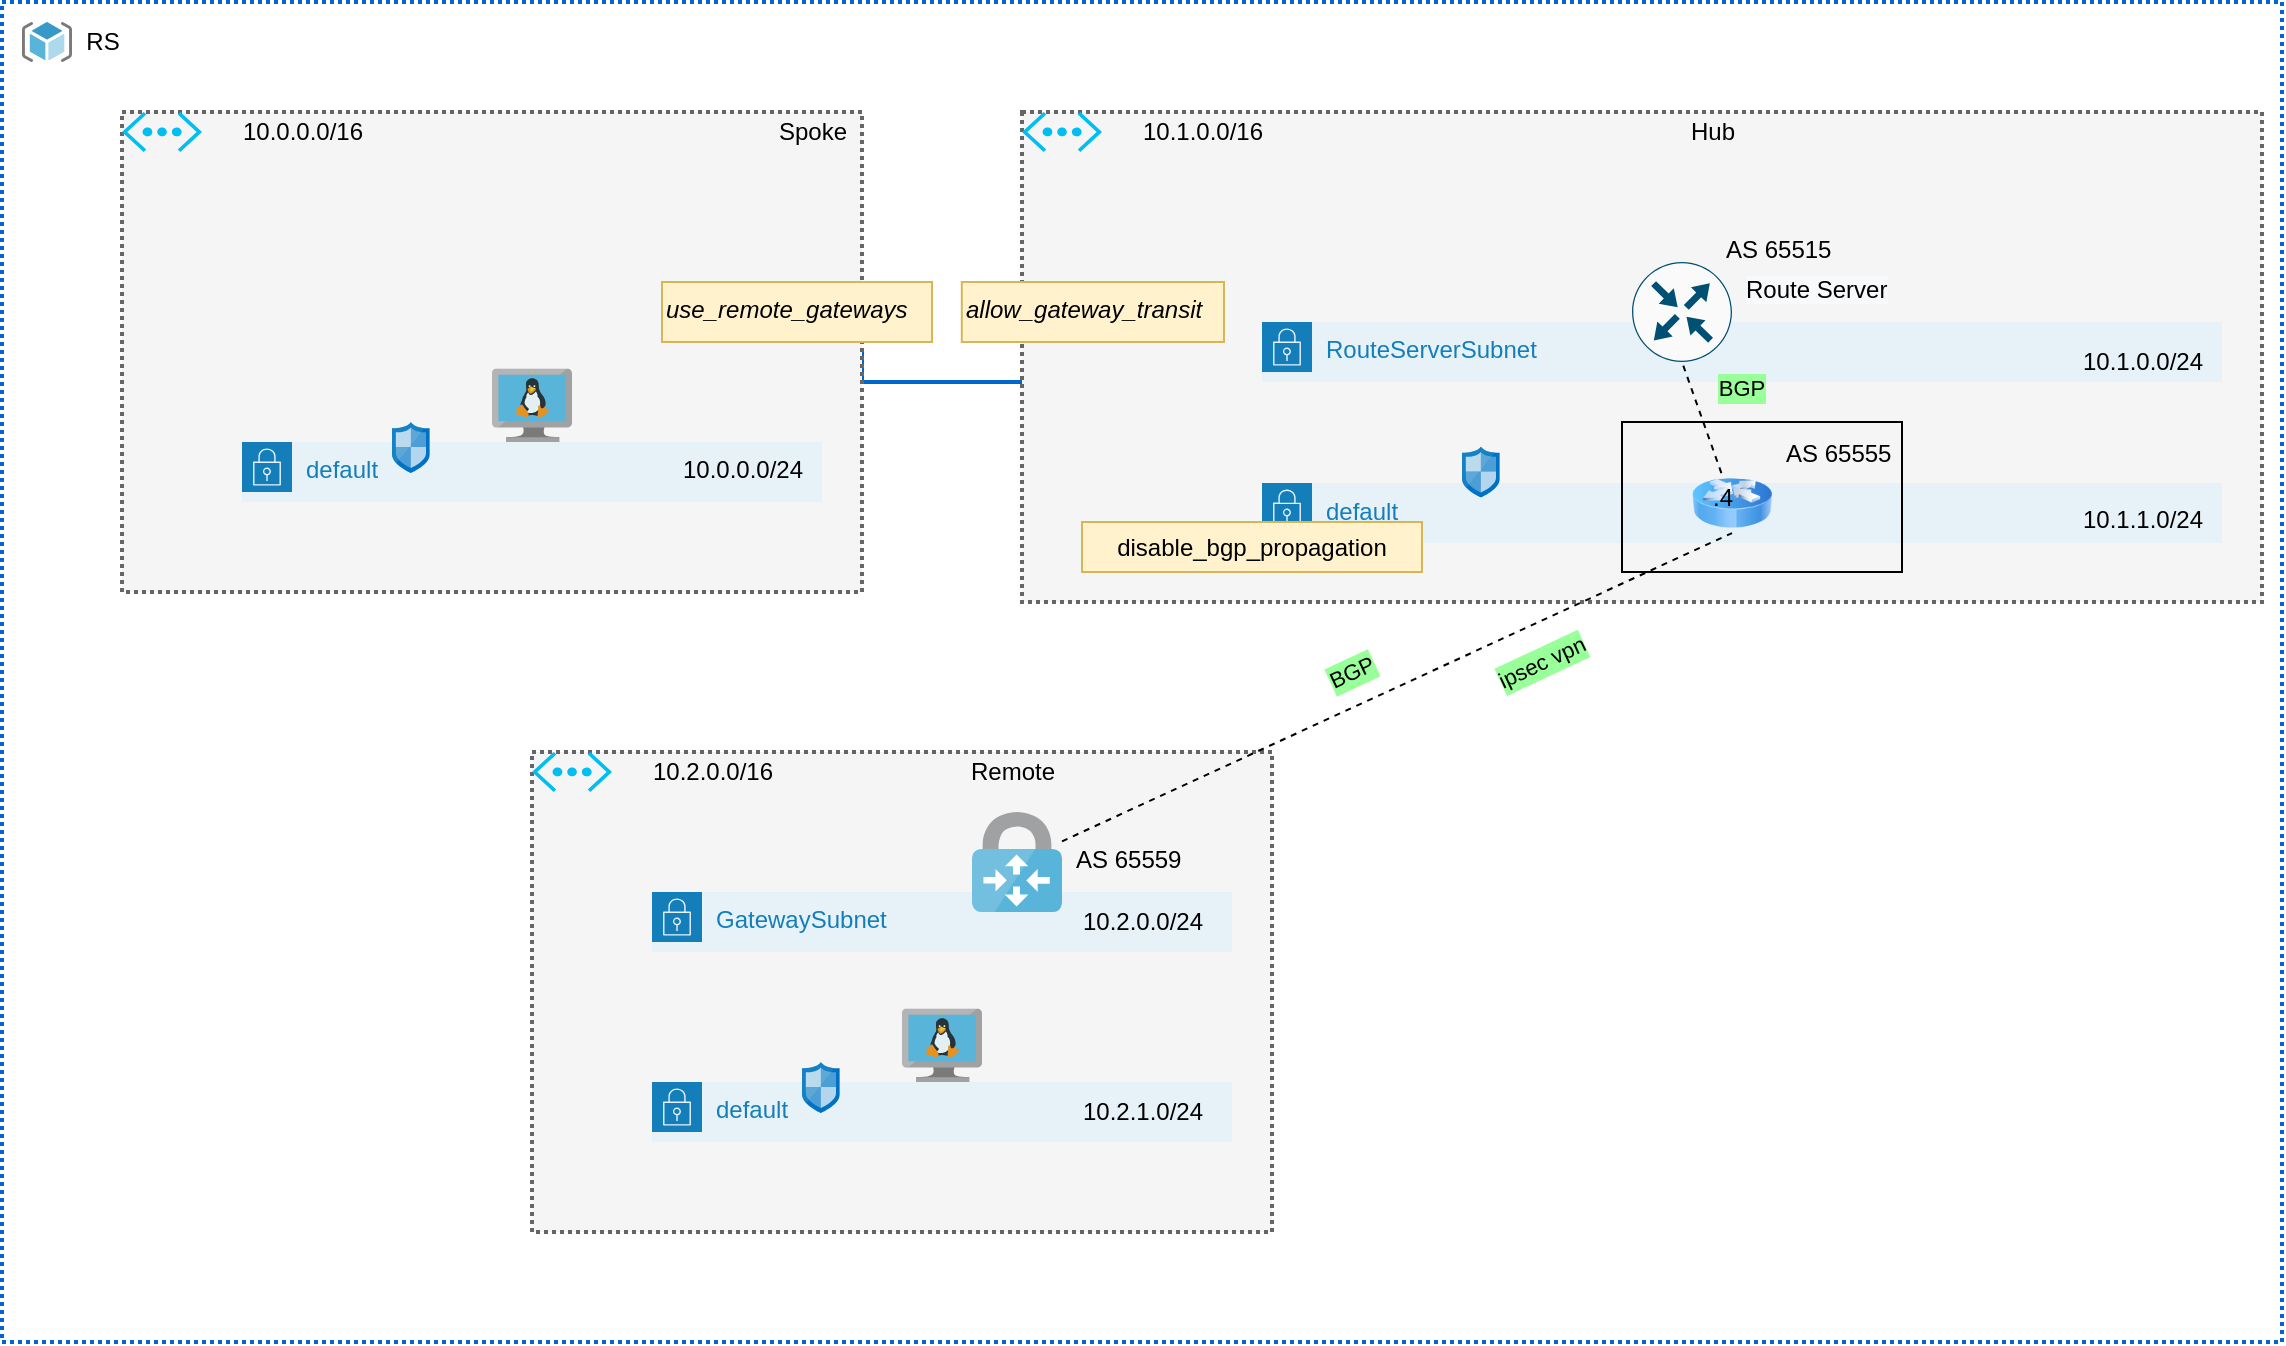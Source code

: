 <mxfile version="15.4.0" type="device" pages="2"><diagram id="hR2VdNrIBjLnMXKwm23U" name="Main Topology"><mxGraphModel dx="2379" dy="1035" grid="1" gridSize="10" guides="1" tooltips="1" connect="1" arrows="1" fold="1" page="1" pageScale="1" pageWidth="850" pageHeight="1100" math="0" shadow="0"><root><mxCell id="0"/><mxCell id="1" parent="0"/><mxCell id="ZIYtXUw6ZxtMS1BVnvs7-1" value="" style="whiteSpace=wrap;html=1;dashed=1;strokeColor=#0066CC;strokeWidth=2;dashPattern=1 1;" parent="1" vertex="1"><mxGeometry x="-50" y="40" width="1140" height="670" as="geometry"/></mxCell><mxCell id="_tkcmpxjTreQOgK2wmGO-6" value="" style="whiteSpace=wrap;html=1;dashed=1;strokeWidth=2;dashPattern=1 1;strokeColor=#666666;fillColor=#f5f5f5;fontColor=#333333;" parent="1" vertex="1"><mxGeometry x="460" y="95" width="620" height="245" as="geometry"/></mxCell><mxCell id="_tkcmpxjTreQOgK2wmGO-2" value="" style="verticalLabelPosition=bottom;html=1;verticalAlign=top;align=center;strokeColor=none;fillColor=#00BEF2;shape=mxgraph.azure.virtual_network;pointerEvents=1;dashed=1;" parent="1" vertex="1"><mxGeometry x="460" y="95" width="40" height="20" as="geometry"/></mxCell><mxCell id="_tkcmpxjTreQOgK2wmGO-4" value="default" style="points=[[0,0],[0.25,0],[0.5,0],[0.75,0],[1,0],[1,0.25],[1,0.5],[1,0.75],[1,1],[0.75,1],[0.5,1],[0.25,1],[0,1],[0,0.75],[0,0.5],[0,0.25]];outlineConnect=0;gradientColor=none;html=1;whiteSpace=wrap;fontSize=12;fontStyle=0;shape=mxgraph.aws4.group;grIcon=mxgraph.aws4.group_security_group;grStroke=0;strokeColor=#147EBA;fillColor=#E6F2F8;verticalAlign=top;align=left;spacingLeft=30;fontColor=#147EBA;dashed=0;" parent="1" vertex="1"><mxGeometry x="580" y="280.53" width="480" height="30" as="geometry"/></mxCell><mxCell id="oY91jSkAHwcCvUIe2e4h-7" style="edgeStyle=orthogonalEdgeStyle;rounded=0;orthogonalLoop=1;jettySize=auto;html=1;exitX=1;exitY=0.5;exitDx=0;exitDy=0;endArrow=none;endFill=0;strokeWidth=2;strokeColor=#0066CC;" parent="1" source="_tkcmpxjTreQOgK2wmGO-7" target="_tkcmpxjTreQOgK2wmGO-6" edge="1"><mxGeometry relative="1" as="geometry"><Array as="points"><mxPoint x="380" y="230"/></Array></mxGeometry></mxCell><mxCell id="_tkcmpxjTreQOgK2wmGO-7" value="" style="whiteSpace=wrap;html=1;dashed=1;strokeWidth=2;dashPattern=1 1;strokeColor=#666666;fillColor=#f5f5f5;fontColor=#333333;" parent="1" vertex="1"><mxGeometry x="10" y="95" width="370" height="240" as="geometry"/></mxCell><mxCell id="_tkcmpxjTreQOgK2wmGO-8" value="" style="verticalLabelPosition=bottom;html=1;verticalAlign=top;align=center;strokeColor=none;fillColor=#00BEF2;shape=mxgraph.azure.virtual_network;pointerEvents=1;dashed=1;" parent="1" vertex="1"><mxGeometry x="10" y="95" width="40" height="20" as="geometry"/></mxCell><mxCell id="_tkcmpxjTreQOgK2wmGO-10" value="default" style="points=[[0,0],[0.25,0],[0.5,0],[0.75,0],[1,0],[1,0.25],[1,0.5],[1,0.75],[1,1],[0.75,1],[0.5,1],[0.25,1],[0,1],[0,0.75],[0,0.5],[0,0.25]];outlineConnect=0;gradientColor=none;html=1;whiteSpace=wrap;fontSize=12;fontStyle=0;shape=mxgraph.aws4.group;grIcon=mxgraph.aws4.group_security_group;grStroke=0;strokeColor=#147EBA;fillColor=#E6F2F8;verticalAlign=top;align=left;spacingLeft=30;fontColor=#147EBA;dashed=0;" parent="1" vertex="1"><mxGeometry x="70" y="260" width="290" height="30" as="geometry"/></mxCell><mxCell id="_tkcmpxjTreQOgK2wmGO-11" value="" style="aspect=fixed;html=1;points=[];align=center;image;fontSize=12;image=img/lib/mscae/VM_Linux.svg;dashed=1;" parent="1" vertex="1"><mxGeometry x="195" y="223.2" width="40" height="36.8" as="geometry"/></mxCell><mxCell id="_tkcmpxjTreQOgK2wmGO-14" value="10.1.0.0/16" style="text;html=1;resizable=0;autosize=1;align=center;verticalAlign=middle;points=[];fillColor=none;strokeColor=none;rounded=0;dashed=1;" parent="1" vertex="1"><mxGeometry x="510" y="95" width="80" height="20" as="geometry"/></mxCell><mxCell id="_tkcmpxjTreQOgK2wmGO-15" value="10.0.0.0/16" style="text;html=1;resizable=0;autosize=1;align=center;verticalAlign=middle;points=[];fillColor=none;strokeColor=none;rounded=0;dashed=1;" parent="1" vertex="1"><mxGeometry x="60" y="95" width="80" height="20" as="geometry"/></mxCell><mxCell id="_tkcmpxjTreQOgK2wmGO-17" value="10.1.1.0/24" style="text;html=1;resizable=0;autosize=1;align=center;verticalAlign=middle;points=[];fillColor=none;strokeColor=none;rounded=0;dashed=1;" parent="1" vertex="1"><mxGeometry x="980" y="288.93" width="80" height="20" as="geometry"/></mxCell><mxCell id="_tkcmpxjTreQOgK2wmGO-19" value="10.0.0.0/24" style="text;html=1;resizable=0;autosize=1;align=center;verticalAlign=middle;points=[];fillColor=none;strokeColor=none;rounded=0;dashed=1;" parent="1" vertex="1"><mxGeometry x="280" y="263.93" width="80" height="20" as="geometry"/></mxCell><mxCell id="_tkcmpxjTreQOgK2wmGO-20" value="Hub" style="text;html=1;resizable=0;autosize=1;align=center;verticalAlign=middle;points=[];fillColor=none;strokeColor=none;rounded=0;dashed=1;" parent="1" vertex="1"><mxGeometry x="785" y="95" width="40" height="20" as="geometry"/></mxCell><mxCell id="_tkcmpxjTreQOgK2wmGO-21" value="Spoke" style="text;html=1;resizable=0;autosize=1;align=center;verticalAlign=middle;points=[];fillColor=none;strokeColor=none;rounded=0;dashed=1;" parent="1" vertex="1"><mxGeometry x="330" y="95" width="50" height="20" as="geometry"/></mxCell><mxCell id="ZIYtXUw6ZxtMS1BVnvs7-2" value="" style="sketch=0;aspect=fixed;html=1;points=[];align=center;image;fontSize=12;image=img/lib/mscae/ResourceGroup.svg;strokeColor=#004C99;" parent="1" vertex="1"><mxGeometry x="-40" y="50" width="25" height="20" as="geometry"/></mxCell><mxCell id="ZIYtXUw6ZxtMS1BVnvs7-3" value="RS" style="text;html=1;resizable=0;autosize=1;align=center;verticalAlign=middle;points=[];fillColor=none;strokeColor=none;rounded=0;dashed=1;" parent="1" vertex="1"><mxGeometry x="-15" y="50" width="30" height="20" as="geometry"/></mxCell><mxCell id="wDdekBB73zgxsxhP_Au2-6" value="" style="sketch=0;aspect=fixed;html=1;points=[];align=center;image;fontSize=12;image=img/lib/mscae/Network_Security_Groups_Classic.svg;" parent="1" vertex="1"><mxGeometry x="145" y="250" width="18.9" height="25.53" as="geometry"/></mxCell><mxCell id="wDdekBB73zgxsxhP_Au2-7" value="" style="sketch=0;aspect=fixed;html=1;points=[];align=center;image;fontSize=12;image=img/lib/mscae/Network_Security_Groups_Classic.svg;" parent="1" vertex="1"><mxGeometry x="680" y="262.23" width="18.9" height="25.53" as="geometry"/></mxCell><mxCell id="oY91jSkAHwcCvUIe2e4h-4" value="RouteServerSubnet" style="points=[[0,0],[0.25,0],[0.5,0],[0.75,0],[1,0],[1,0.25],[1,0.5],[1,0.75],[1,1],[0.75,1],[0.5,1],[0.25,1],[0,1],[0,0.75],[0,0.5],[0,0.25]];outlineConnect=0;gradientColor=none;html=1;whiteSpace=wrap;fontSize=12;fontStyle=0;shape=mxgraph.aws4.group;grIcon=mxgraph.aws4.group_security_group;grStroke=0;strokeColor=#147EBA;fillColor=#E6F2F8;verticalAlign=top;align=left;spacingLeft=30;fontColor=#147EBA;dashed=0;" parent="1" vertex="1"><mxGeometry x="580" y="200" width="480" height="30" as="geometry"/></mxCell><mxCell id="oY91jSkAHwcCvUIe2e4h-6" value="" style="sketch=0;points=[[0.5,0,0],[1,0.5,0],[0.5,1,0],[0,0.5,0],[0.145,0.145,0],[0.856,0.145,0],[0.855,0.856,0],[0.145,0.855,0]];verticalLabelPosition=bottom;html=1;verticalAlign=top;aspect=fixed;align=center;pointerEvents=1;shape=mxgraph.cisco19.rect;prIcon=router;fillColor=#FAFAFA;strokeColor=#005073;" parent="1" vertex="1"><mxGeometry x="765" y="170" width="50" height="50" as="geometry"/></mxCell><mxCell id="oY91jSkAHwcCvUIe2e4h-8" value="10.1.0.0/24" style="text;html=1;resizable=0;autosize=1;align=center;verticalAlign=middle;points=[];fillColor=none;strokeColor=none;rounded=0;dashed=1;" parent="1" vertex="1"><mxGeometry x="980" y="210.0" width="80" height="20" as="geometry"/></mxCell><mxCell id="oY91jSkAHwcCvUIe2e4h-10" value="" style="whiteSpace=wrap;html=1;dashed=1;strokeWidth=2;dashPattern=1 1;strokeColor=#666666;fillColor=#f5f5f5;fontColor=#333333;" parent="1" vertex="1"><mxGeometry x="215" y="415" width="370" height="240" as="geometry"/></mxCell><mxCell id="oY91jSkAHwcCvUIe2e4h-11" value="" style="verticalLabelPosition=bottom;html=1;verticalAlign=top;align=center;strokeColor=none;fillColor=#00BEF2;shape=mxgraph.azure.virtual_network;pointerEvents=1;dashed=1;" parent="1" vertex="1"><mxGeometry x="215" y="415" width="40" height="20" as="geometry"/></mxCell><mxCell id="oY91jSkAHwcCvUIe2e4h-12" value="default" style="points=[[0,0],[0.25,0],[0.5,0],[0.75,0],[1,0],[1,0.25],[1,0.5],[1,0.75],[1,1],[0.75,1],[0.5,1],[0.25,1],[0,1],[0,0.75],[0,0.5],[0,0.25]];outlineConnect=0;gradientColor=none;html=1;whiteSpace=wrap;fontSize=12;fontStyle=0;shape=mxgraph.aws4.group;grIcon=mxgraph.aws4.group_security_group;grStroke=0;strokeColor=#147EBA;fillColor=#E6F2F8;verticalAlign=top;align=left;spacingLeft=30;fontColor=#147EBA;dashed=0;" parent="1" vertex="1"><mxGeometry x="275" y="580" width="290" height="30" as="geometry"/></mxCell><mxCell id="oY91jSkAHwcCvUIe2e4h-13" value="" style="aspect=fixed;html=1;points=[];align=center;image;fontSize=12;image=img/lib/mscae/VM_Linux.svg;dashed=1;" parent="1" vertex="1"><mxGeometry x="400" y="543.2" width="40" height="36.8" as="geometry"/></mxCell><mxCell id="oY91jSkAHwcCvUIe2e4h-14" value="10.2.0.0/16" style="text;html=1;resizable=0;autosize=1;align=center;verticalAlign=middle;points=[];fillColor=none;strokeColor=none;rounded=0;dashed=1;" parent="1" vertex="1"><mxGeometry x="265" y="415" width="80" height="20" as="geometry"/></mxCell><mxCell id="oY91jSkAHwcCvUIe2e4h-15" value="10.2.1.0/24" style="text;html=1;resizable=0;autosize=1;align=center;verticalAlign=middle;points=[];fillColor=none;strokeColor=none;rounded=0;dashed=1;" parent="1" vertex="1"><mxGeometry x="480" y="585" width="80" height="20" as="geometry"/></mxCell><mxCell id="oY91jSkAHwcCvUIe2e4h-16" value="Remote" style="text;html=1;resizable=0;autosize=1;align=center;verticalAlign=middle;points=[];fillColor=none;strokeColor=none;rounded=0;dashed=1;" parent="1" vertex="1"><mxGeometry x="425" y="415" width="60" height="20" as="geometry"/></mxCell><mxCell id="oY91jSkAHwcCvUIe2e4h-17" value="" style="sketch=0;aspect=fixed;html=1;points=[];align=center;image;fontSize=12;image=img/lib/mscae/Network_Security_Groups_Classic.svg;" parent="1" vertex="1"><mxGeometry x="350" y="570" width="18.9" height="25.53" as="geometry"/></mxCell><mxCell id="oY91jSkAHwcCvUIe2e4h-18" value="GatewaySubnet" style="points=[[0,0],[0.25,0],[0.5,0],[0.75,0],[1,0],[1,0.25],[1,0.5],[1,0.75],[1,1],[0.75,1],[0.5,1],[0.25,1],[0,1],[0,0.75],[0,0.5],[0,0.25]];outlineConnect=0;gradientColor=none;html=1;whiteSpace=wrap;fontSize=12;fontStyle=0;shape=mxgraph.aws4.group;grIcon=mxgraph.aws4.group_security_group;grStroke=0;strokeColor=#147EBA;fillColor=#E6F2F8;verticalAlign=top;align=left;spacingLeft=30;fontColor=#147EBA;dashed=0;" parent="1" vertex="1"><mxGeometry x="275" y="485" width="290" height="30" as="geometry"/></mxCell><mxCell id="65cIQ_zys58EJ9Qwk1Dv-2" style="rounded=0;orthogonalLoop=1;jettySize=auto;html=1;entryX=0.5;entryY=1;entryDx=0;entryDy=0;endArrow=none;endFill=0;dashed=1;" parent="1" source="oY91jSkAHwcCvUIe2e4h-19" target="65cIQ_zys58EJ9Qwk1Dv-1" edge="1"><mxGeometry relative="1" as="geometry"/></mxCell><mxCell id="oY91jSkAHwcCvUIe2e4h-19" value="" style="sketch=0;aspect=fixed;html=1;points=[];align=center;image;fontSize=12;image=img/lib/mscae/VPN_Gateway.svg;" parent="1" vertex="1"><mxGeometry x="435" y="445" width="45" height="50" as="geometry"/></mxCell><mxCell id="65cIQ_zys58EJ9Qwk1Dv-3" style="edgeStyle=none;rounded=0;orthogonalLoop=1;jettySize=auto;html=1;entryX=0.5;entryY=1;entryDx=0;entryDy=0;entryPerimeter=0;endArrow=none;endFill=0;dashed=1;" parent="1" source="65cIQ_zys58EJ9Qwk1Dv-1" target="oY91jSkAHwcCvUIe2e4h-6" edge="1"><mxGeometry relative="1" as="geometry"/></mxCell><mxCell id="65cIQ_zys58EJ9Qwk1Dv-1" value="" style="image;html=1;image=img/lib/clip_art/networking/Router_Icon_128x128.png" parent="1" vertex="1"><mxGeometry x="795" y="275.53" width="40" height="30" as="geometry"/></mxCell><mxCell id="65cIQ_zys58EJ9Qwk1Dv-6" value="&lt;span style=&quot;color: rgb(0, 0, 0); font-family: helvetica; font-size: 12px; font-style: normal; font-weight: 400; letter-spacing: normal; text-align: center; text-indent: 0px; text-transform: none; word-spacing: 0px; background-color: rgb(248, 249, 250); display: inline; float: none;&quot;&gt;Route Server&lt;/span&gt;" style="text;whiteSpace=wrap;html=1;" parent="1" vertex="1"><mxGeometry x="820" y="170" width="80" height="20" as="geometry"/></mxCell><mxCell id="65cIQ_zys58EJ9Qwk1Dv-7" value="10.2.0.0/24" style="text;html=1;resizable=0;autosize=1;align=center;verticalAlign=middle;points=[];fillColor=none;strokeColor=none;rounded=0;dashed=1;" parent="1" vertex="1"><mxGeometry x="480" y="490" width="80" height="20" as="geometry"/></mxCell><mxCell id="65cIQ_zys58EJ9Qwk1Dv-9" value="&lt;span style=&quot;color: rgb(0, 0, 0); font-family: helvetica; font-size: 11px; font-style: normal; font-weight: 400; letter-spacing: normal; text-indent: 0px; text-transform: none; word-spacing: 0px; display: inline; float: none;&quot;&gt;ipsec vpn&lt;/span&gt;" style="text;whiteSpace=wrap;html=1;align=center;verticalAlign=middle;labelBackgroundColor=#99FF99;rotation=-25;" parent="1" vertex="1"><mxGeometry x="685" y="360" width="70" height="20" as="geometry"/></mxCell><mxCell id="65cIQ_zys58EJ9Qwk1Dv-12" value="&lt;span style=&quot;color: rgb(0 , 0 , 0) ; font-family: &amp;#34;helvetica&amp;#34; ; font-size: 11px ; font-style: normal ; font-weight: 400 ; letter-spacing: normal ; text-indent: 0px ; text-transform: none ; word-spacing: 0px ; display: inline ; float: none&quot;&gt;BGP&lt;/span&gt;" style="text;whiteSpace=wrap;html=1;align=center;verticalAlign=middle;labelBackgroundColor=#99FF99;" parent="1" vertex="1"><mxGeometry x="785" y="223.2" width="70" height="20" as="geometry"/></mxCell><mxCell id="CfrweWxzKQsccrlvpEa9-6" value=".4" style="text;html=1;resizable=0;autosize=1;align=center;verticalAlign=middle;points=[];fillColor=none;strokeColor=none;rounded=0;" parent="1" vertex="1"><mxGeometry x="795" y="277.5" width="30" height="20" as="geometry"/></mxCell><mxCell id="8oU8XLISxAdvrGOjObN9-2" value="AS 65559" style="text;whiteSpace=wrap;html=1;" parent="1" vertex="1"><mxGeometry x="485" y="455" width="60" height="30" as="geometry"/></mxCell><mxCell id="8oU8XLISxAdvrGOjObN9-3" value="AS 65555" style="text;whiteSpace=wrap;html=1;" parent="1" vertex="1"><mxGeometry x="840" y="251.6" width="60" height="30" as="geometry"/></mxCell><mxCell id="8oU8XLISxAdvrGOjObN9-4" value="" style="whiteSpace=wrap;html=1;fillColor=none;" parent="1" vertex="1"><mxGeometry x="760" y="250" width="140" height="75" as="geometry"/></mxCell><mxCell id="8oU8XLISxAdvrGOjObN9-5" value="&lt;span style=&quot;color: rgb(0 , 0 , 0) ; font-family: &amp;#34;helvetica&amp;#34; ; font-size: 11px ; font-style: normal ; font-weight: 400 ; letter-spacing: normal ; text-indent: 0px ; text-transform: none ; word-spacing: 0px ; display: inline ; float: none&quot;&gt;BGP&lt;/span&gt;" style="text;whiteSpace=wrap;html=1;align=center;verticalAlign=middle;labelBackgroundColor=#99FF99;rotation=-25;" parent="1" vertex="1"><mxGeometry x="590" y="365" width="70" height="20" as="geometry"/></mxCell><mxCell id="8oU8XLISxAdvrGOjObN9-6" value="AS 65515" style="text;whiteSpace=wrap;html=1;" parent="1" vertex="1"><mxGeometry x="810" y="150" width="60" height="30" as="geometry"/></mxCell><mxCell id="m-0o124MpEbIcC7JrP3x-2" value="use_remote_gateways" style="text;whiteSpace=wrap;html=1;fontStyle=2;fillColor=#fff2cc;strokeColor=#d6b656;" vertex="1" parent="1"><mxGeometry x="280" y="180" width="135" height="30" as="geometry"/></mxCell><mxCell id="m-0o124MpEbIcC7JrP3x-4" value="allow_gateway_transit" style="text;whiteSpace=wrap;html=1;fontStyle=2;fillColor=#fff2cc;strokeColor=#d6b656;" vertex="1" parent="1"><mxGeometry x="429.9" y="180" width="131.1" height="30" as="geometry"/></mxCell><mxCell id="m-0o124MpEbIcC7JrP3x-5" value="disable_bgp_propagation" style="whiteSpace=wrap;html=1;fillColor=#fff2cc;strokeColor=#d6b656;" vertex="1" parent="1"><mxGeometry x="490" y="300" width="170" height="25" as="geometry"/></mxCell></root></mxGraphModel></diagram><diagram id="kfN6UeuT7KhL0j2yO7pN" name="Default Route"><mxGraphModel dx="1259" dy="1076" grid="1" gridSize="10" guides="1" tooltips="1" connect="1" arrows="1" fold="1" page="1" pageScale="1" pageWidth="850" pageHeight="1100" math="0" shadow="0"><root><mxCell id="t3_YcBTurmadjrwCWqQb-0"/><mxCell id="t3_YcBTurmadjrwCWqQb-1" parent="t3_YcBTurmadjrwCWqQb-0"/><mxCell id="VGM-Mk77CD5rtXH_1FjX-0" value="" style="whiteSpace=wrap;html=1;dashed=1;strokeColor=#0066CC;strokeWidth=2;dashPattern=1 1;" vertex="1" parent="t3_YcBTurmadjrwCWqQb-1"><mxGeometry x="70" y="240" width="1170" height="350" as="geometry"/></mxCell><mxCell id="VGM-Mk77CD5rtXH_1FjX-1" value="" style="whiteSpace=wrap;html=1;dashed=1;strokeWidth=2;dashPattern=1 1;strokeColor=#666666;fillColor=#f5f5f5;fontColor=#333333;" vertex="1" parent="t3_YcBTurmadjrwCWqQb-1"><mxGeometry x="580" y="295" width="620" height="240" as="geometry"/></mxCell><mxCell id="VGM-Mk77CD5rtXH_1FjX-2" value="" style="verticalLabelPosition=bottom;html=1;verticalAlign=top;align=center;strokeColor=none;fillColor=#00BEF2;shape=mxgraph.azure.virtual_network;pointerEvents=1;dashed=1;" vertex="1" parent="t3_YcBTurmadjrwCWqQb-1"><mxGeometry x="580" y="295" width="40" height="20" as="geometry"/></mxCell><mxCell id="VGM-Mk77CD5rtXH_1FjX-3" value="default" style="points=[[0,0],[0.25,0],[0.5,0],[0.75,0],[1,0],[1,0.25],[1,0.5],[1,0.75],[1,1],[0.75,1],[0.5,1],[0.25,1],[0,1],[0,0.75],[0,0.5],[0,0.25]];outlineConnect=0;gradientColor=none;html=1;whiteSpace=wrap;fontSize=12;fontStyle=0;shape=mxgraph.aws4.group;grIcon=mxgraph.aws4.group_security_group;grStroke=0;strokeColor=#147EBA;fillColor=#E6F2F8;verticalAlign=top;align=left;spacingLeft=30;fontColor=#147EBA;dashed=0;" vertex="1" parent="t3_YcBTurmadjrwCWqQb-1"><mxGeometry x="600" y="480.53" width="580" height="30" as="geometry"/></mxCell><mxCell id="VGM-Mk77CD5rtXH_1FjX-4" style="edgeStyle=orthogonalEdgeStyle;rounded=0;orthogonalLoop=1;jettySize=auto;html=1;exitX=1;exitY=0.5;exitDx=0;exitDy=0;endArrow=none;endFill=0;strokeWidth=2;strokeColor=#0066CC;" edge="1" parent="t3_YcBTurmadjrwCWqQb-1" source="VGM-Mk77CD5rtXH_1FjX-5" target="VGM-Mk77CD5rtXH_1FjX-1"><mxGeometry relative="1" as="geometry"/></mxCell><mxCell id="VGM-Mk77CD5rtXH_1FjX-5" value="" style="whiteSpace=wrap;html=1;dashed=1;strokeWidth=2;dashPattern=1 1;strokeColor=#666666;fillColor=#f5f5f5;fontColor=#333333;" vertex="1" parent="t3_YcBTurmadjrwCWqQb-1"><mxGeometry x="130" y="295" width="370" height="240" as="geometry"/></mxCell><mxCell id="VGM-Mk77CD5rtXH_1FjX-6" value="" style="verticalLabelPosition=bottom;html=1;verticalAlign=top;align=center;strokeColor=none;fillColor=#00BEF2;shape=mxgraph.azure.virtual_network;pointerEvents=1;dashed=1;" vertex="1" parent="t3_YcBTurmadjrwCWqQb-1"><mxGeometry x="130" y="295" width="40" height="20" as="geometry"/></mxCell><mxCell id="VGM-Mk77CD5rtXH_1FjX-7" value="default" style="points=[[0,0],[0.25,0],[0.5,0],[0.75,0],[1,0],[1,0.25],[1,0.5],[1,0.75],[1,1],[0.75,1],[0.5,1],[0.25,1],[0,1],[0,0.75],[0,0.5],[0,0.25]];outlineConnect=0;gradientColor=none;html=1;whiteSpace=wrap;fontSize=12;fontStyle=0;shape=mxgraph.aws4.group;grIcon=mxgraph.aws4.group_security_group;grStroke=0;strokeColor=#147EBA;fillColor=#E6F2F8;verticalAlign=top;align=left;spacingLeft=30;fontColor=#147EBA;dashed=0;" vertex="1" parent="t3_YcBTurmadjrwCWqQb-1"><mxGeometry x="190" y="460" width="290" height="30" as="geometry"/></mxCell><mxCell id="VGM-Mk77CD5rtXH_1FjX-8" value="" style="aspect=fixed;html=1;points=[];align=center;image;fontSize=12;image=img/lib/mscae/VM_Linux.svg;dashed=1;" vertex="1" parent="t3_YcBTurmadjrwCWqQb-1"><mxGeometry x="315" y="423.2" width="40" height="36.8" as="geometry"/></mxCell><mxCell id="VGM-Mk77CD5rtXH_1FjX-9" value="10.1.0.0/16" style="text;html=1;resizable=0;autosize=1;align=center;verticalAlign=middle;points=[];fillColor=none;strokeColor=none;rounded=0;dashed=1;" vertex="1" parent="t3_YcBTurmadjrwCWqQb-1"><mxGeometry x="630" y="295" width="80" height="20" as="geometry"/></mxCell><mxCell id="VGM-Mk77CD5rtXH_1FjX-10" value="10.0.0.0/16" style="text;html=1;resizable=0;autosize=1;align=center;verticalAlign=middle;points=[];fillColor=none;strokeColor=none;rounded=0;dashed=1;" vertex="1" parent="t3_YcBTurmadjrwCWqQb-1"><mxGeometry x="180" y="295" width="80" height="20" as="geometry"/></mxCell><mxCell id="VGM-Mk77CD5rtXH_1FjX-11" value="10.1.1.0/24" style="text;html=1;resizable=0;autosize=1;align=center;verticalAlign=middle;points=[];fillColor=none;strokeColor=none;rounded=0;dashed=1;" vertex="1" parent="t3_YcBTurmadjrwCWqQb-1"><mxGeometry x="1100" y="488.93" width="80" height="20" as="geometry"/></mxCell><mxCell id="VGM-Mk77CD5rtXH_1FjX-12" value="10.0.0.0/24" style="text;html=1;resizable=0;autosize=1;align=center;verticalAlign=middle;points=[];fillColor=none;strokeColor=none;rounded=0;dashed=1;" vertex="1" parent="t3_YcBTurmadjrwCWqQb-1"><mxGeometry x="400" y="463.93" width="80" height="20" as="geometry"/></mxCell><mxCell id="VGM-Mk77CD5rtXH_1FjX-13" value="Hub" style="text;html=1;resizable=0;autosize=1;align=center;verticalAlign=middle;points=[];fillColor=none;strokeColor=none;rounded=0;dashed=1;" vertex="1" parent="t3_YcBTurmadjrwCWqQb-1"><mxGeometry x="905" y="295" width="40" height="20" as="geometry"/></mxCell><mxCell id="VGM-Mk77CD5rtXH_1FjX-14" value="Spoke" style="text;html=1;resizable=0;autosize=1;align=center;verticalAlign=middle;points=[];fillColor=none;strokeColor=none;rounded=0;dashed=1;" vertex="1" parent="t3_YcBTurmadjrwCWqQb-1"><mxGeometry x="450" y="295" width="50" height="20" as="geometry"/></mxCell><mxCell id="VGM-Mk77CD5rtXH_1FjX-15" value="" style="sketch=0;aspect=fixed;html=1;points=[];align=center;image;fontSize=12;image=img/lib/mscae/ResourceGroup.svg;strokeColor=#004C99;" vertex="1" parent="t3_YcBTurmadjrwCWqQb-1"><mxGeometry x="80" y="250" width="25" height="20" as="geometry"/></mxCell><mxCell id="VGM-Mk77CD5rtXH_1FjX-16" value="RS" style="text;html=1;resizable=0;autosize=1;align=center;verticalAlign=middle;points=[];fillColor=none;strokeColor=none;rounded=0;dashed=1;" vertex="1" parent="t3_YcBTurmadjrwCWqQb-1"><mxGeometry x="105" y="250" width="30" height="20" as="geometry"/></mxCell><mxCell id="VGM-Mk77CD5rtXH_1FjX-17" value="" style="sketch=0;aspect=fixed;html=1;points=[];align=center;image;fontSize=12;image=img/lib/mscae/Network_Security_Groups_Classic.svg;" vertex="1" parent="t3_YcBTurmadjrwCWqQb-1"><mxGeometry x="265" y="450" width="18.9" height="25.53" as="geometry"/></mxCell><mxCell id="VGM-Mk77CD5rtXH_1FjX-18" value="" style="sketch=0;aspect=fixed;html=1;points=[];align=center;image;fontSize=12;image=img/lib/mscae/Network_Security_Groups_Classic.svg;" vertex="1" parent="t3_YcBTurmadjrwCWqQb-1"><mxGeometry x="640" y="459.47" width="18.9" height="25.53" as="geometry"/></mxCell><mxCell id="VGM-Mk77CD5rtXH_1FjX-19" value="" style="image;html=1;image=img/lib/clip_art/networking/Router_Icon_128x128.png" vertex="1" parent="t3_YcBTurmadjrwCWqQb-1"><mxGeometry x="835" y="478.93" width="40" height="30" as="geometry"/></mxCell><mxCell id="VGM-Mk77CD5rtXH_1FjX-20" value="" style="image;html=1;image=img/lib/clip_art/networking/Router_Icon_128x128.png" vertex="1" parent="t3_YcBTurmadjrwCWqQb-1"><mxGeometry x="895" y="480.53" width="40" height="30" as="geometry"/></mxCell><mxCell id="VGM-Mk77CD5rtXH_1FjX-21" value="RouteServerSubnet" style="points=[[0,0],[0.25,0],[0.5,0],[0.75,0],[1,0],[1,0.25],[1,0.5],[1,0.75],[1,1],[0.75,1],[0.5,1],[0.25,1],[0,1],[0,0.75],[0,0.5],[0,0.25]];outlineConnect=0;gradientColor=none;html=1;whiteSpace=wrap;fontSize=12;fontStyle=0;shape=mxgraph.aws4.group;grIcon=mxgraph.aws4.group_security_group;grStroke=0;strokeColor=#147EBA;fillColor=#E6F2F8;verticalAlign=top;align=left;spacingLeft=30;fontColor=#147EBA;dashed=0;" vertex="1" parent="t3_YcBTurmadjrwCWqQb-1"><mxGeometry x="600" y="400" width="580" height="30" as="geometry"/></mxCell><mxCell id="VGM-Mk77CD5rtXH_1FjX-22" value="" style="sketch=0;points=[[0.5,0,0],[1,0.5,0],[0.5,1,0],[0,0.5,0],[0.145,0.145,0],[0.856,0.145,0],[0.855,0.856,0],[0.145,0.855,0]];verticalLabelPosition=bottom;html=1;verticalAlign=top;aspect=fixed;align=center;pointerEvents=1;shape=mxgraph.cisco19.rect;prIcon=router;fillColor=#FAFAFA;strokeColor=#005073;" vertex="1" parent="t3_YcBTurmadjrwCWqQb-1"><mxGeometry x="885" y="370" width="50" height="50" as="geometry"/></mxCell><mxCell id="VGM-Mk77CD5rtXH_1FjX-23" value="10.1.0.0/24" style="text;html=1;resizable=0;autosize=1;align=center;verticalAlign=middle;points=[];fillColor=none;strokeColor=none;rounded=0;dashed=1;" vertex="1" parent="t3_YcBTurmadjrwCWqQb-1"><mxGeometry x="1100" y="410" width="80" height="20" as="geometry"/></mxCell><mxCell id="VGM-Mk77CD5rtXH_1FjX-38" style="edgeStyle=none;rounded=0;orthogonalLoop=1;jettySize=auto;html=1;entryX=0.5;entryY=1;entryDx=0;entryDy=0;entryPerimeter=0;endArrow=none;endFill=0;dashed=1;" edge="1" parent="t3_YcBTurmadjrwCWqQb-1" source="VGM-Mk77CD5rtXH_1FjX-39" target="VGM-Mk77CD5rtXH_1FjX-22"><mxGeometry relative="1" as="geometry"/></mxCell><mxCell id="VGM-Mk77CD5rtXH_1FjX-39" value="" style="image;html=1;image=img/lib/clip_art/networking/Router_Icon_128x128.png" vertex="1" parent="t3_YcBTurmadjrwCWqQb-1"><mxGeometry x="780" y="478.93" width="40" height="30" as="geometry"/></mxCell><mxCell id="VGM-Mk77CD5rtXH_1FjX-40" style="edgeStyle=none;rounded=0;orthogonalLoop=1;jettySize=auto;html=1;entryX=0.5;entryY=1;entryDx=0;entryDy=0;entryPerimeter=0;endArrow=none;endFill=0;dashed=1;" edge="1" parent="t3_YcBTurmadjrwCWqQb-1" source="VGM-Mk77CD5rtXH_1FjX-19" target="VGM-Mk77CD5rtXH_1FjX-22"><mxGeometry relative="1" as="geometry"/></mxCell><mxCell id="VGM-Mk77CD5rtXH_1FjX-41" style="edgeStyle=none;rounded=0;orthogonalLoop=1;jettySize=auto;html=1;entryX=0.5;entryY=1;entryDx=0;entryDy=0;entryPerimeter=0;endArrow=none;endFill=0;dashed=1;" edge="1" parent="t3_YcBTurmadjrwCWqQb-1" source="VGM-Mk77CD5rtXH_1FjX-20" target="VGM-Mk77CD5rtXH_1FjX-22"><mxGeometry relative="1" as="geometry"/></mxCell><mxCell id="VGM-Mk77CD5rtXH_1FjX-42" value="&lt;span style=&quot;color: rgb(0, 0, 0); font-family: helvetica; font-size: 12px; font-style: normal; font-weight: 400; letter-spacing: normal; text-align: center; text-indent: 0px; text-transform: none; word-spacing: 0px; background-color: rgb(248, 249, 250); display: inline; float: none;&quot;&gt;Route Server&lt;/span&gt;" style="text;whiteSpace=wrap;html=1;" vertex="1" parent="t3_YcBTurmadjrwCWqQb-1"><mxGeometry x="1030" y="370" width="80" height="20" as="geometry"/></mxCell><mxCell id="VGM-Mk77CD5rtXH_1FjX-45" value="&lt;span style=&quot;color: rgb(0 , 0 , 0) ; font-family: &amp;#34;helvetica&amp;#34; ; font-size: 11px ; font-style: normal ; font-weight: 400 ; letter-spacing: normal ; text-indent: 0px ; text-transform: none ; word-spacing: 0px ; display: inline ; float: none&quot;&gt;BGP&lt;/span&gt;" style="text;whiteSpace=wrap;html=1;align=center;verticalAlign=middle;labelBackgroundColor=#99FF99;" vertex="1" parent="t3_YcBTurmadjrwCWqQb-1"><mxGeometry x="750" y="431.6" width="70" height="20" as="geometry"/></mxCell><mxCell id="VGM-Mk77CD5rtXH_1FjX-46" style="rounded=0;orthogonalLoop=1;jettySize=auto;html=1;entryX=0.5;entryY=1;entryDx=0;entryDy=0;entryPerimeter=0;dashed=1;endFill=0;endArrow=none;" edge="1" parent="t3_YcBTurmadjrwCWqQb-1" source="VGM-Mk77CD5rtXH_1FjX-47" target="VGM-Mk77CD5rtXH_1FjX-22"><mxGeometry relative="1" as="geometry"/></mxCell><mxCell id="VGM-Mk77CD5rtXH_1FjX-47" value="" style="image;html=1;image=img/lib/clip_art/networking/Router_Icon_128x128.png" vertex="1" parent="t3_YcBTurmadjrwCWqQb-1"><mxGeometry x="960" y="480.53" width="40" height="30" as="geometry"/></mxCell><mxCell id="VGM-Mk77CD5rtXH_1FjX-53" value="AS 65555" style="text;whiteSpace=wrap;html=1;" vertex="1" parent="t3_YcBTurmadjrwCWqQb-1"><mxGeometry x="960" y="451.6" width="60" height="30" as="geometry"/></mxCell><mxCell id="VGM-Mk77CD5rtXH_1FjX-56" value="AS 65515" style="text;whiteSpace=wrap;html=1;" vertex="1" parent="t3_YcBTurmadjrwCWqQb-1"><mxGeometry x="1030" y="350" width="60" height="30" as="geometry"/></mxCell><mxCell id="VGM-Mk77CD5rtXH_1FjX-54" value="" style="whiteSpace=wrap;html=1;fillColor=none;" vertex="1" parent="t3_YcBTurmadjrwCWqQb-1"><mxGeometry x="770" y="437.5" width="280" height="75" as="geometry"/></mxCell></root></mxGraphModel></diagram></mxfile>